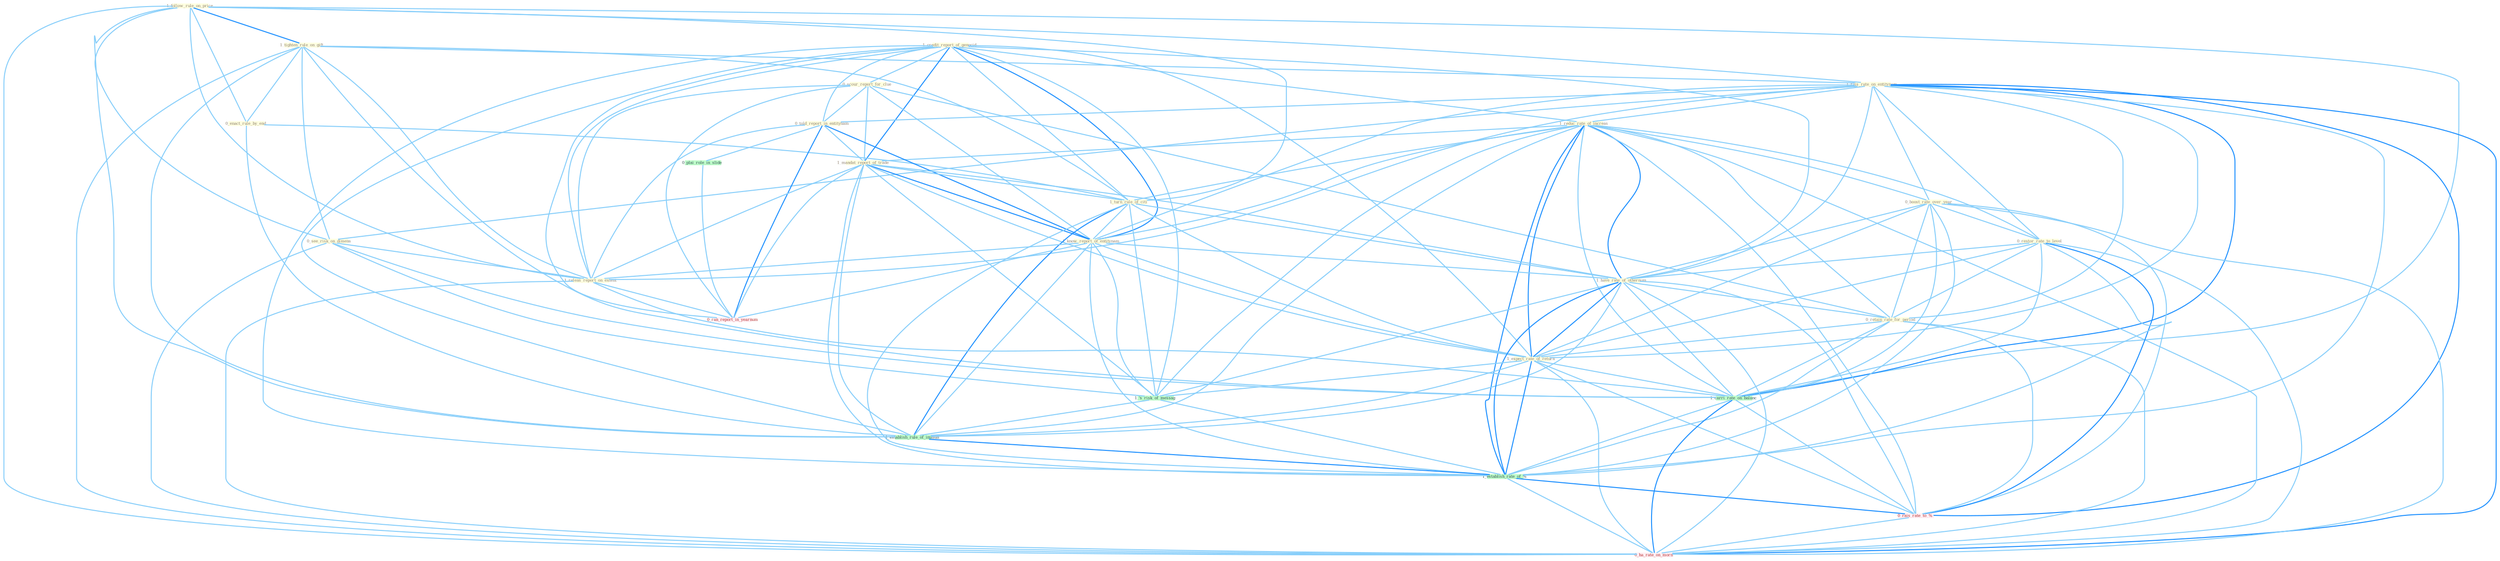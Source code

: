 Graph G{ 
    node
    [shape=polygon,style=filled,width=.5,height=.06,color="#BDFCC9",fixedsize=true,fontsize=4,
    fontcolor="#2f4f4f"];
    {node
    [color="#ffffe0", fontcolor="#8b7d6b"] "1_follow_rule_on_price " "1_tighten_rule_on_gift " "1_credit_report_of_genocid " "1_rais_rate_on_entitynam " "0_enact_rule_by_end " "0_scour_report_for_clue " "0_see_risk_on_dimens " "1_reduc_rate_of_increas " "0_told_report_in_entitynam " "1_mandat_report_of_trade " "1_turn_rule_of_citi " "0_boost_rate_over_year " "0_restor_rate_to_level " "1_know_report_of_entitynam " "1_have_rate_of_othernum " "0_retain_rate_for_period " "1_releas_report_on_extent " "1_expect_rate_of_return "}
{node [color="#fff0f5", fontcolor="#b22222"] "0_ran_report_in_yearnum " "0_rais_rate_to_% " "0_ha_rate_on_morn "}
edge [color="#B0E2FF"];

	"1_follow_rule_on_price " -- "1_tighten_rule_on_gift " [w="2", color="#1e90ff" , len=0.8];
	"1_follow_rule_on_price " -- "1_rais_rate_on_entitynam " [w="1", color="#87cefa" ];
	"1_follow_rule_on_price " -- "0_enact_rule_by_end " [w="1", color="#87cefa" ];
	"1_follow_rule_on_price " -- "0_see_risk_on_dimens " [w="1", color="#87cefa" ];
	"1_follow_rule_on_price " -- "1_turn_rule_of_citi " [w="1", color="#87cefa" ];
	"1_follow_rule_on_price " -- "1_releas_report_on_extent " [w="1", color="#87cefa" ];
	"1_follow_rule_on_price " -- "1_carri_rate_on_balanc " [w="1", color="#87cefa" ];
	"1_follow_rule_on_price " -- "1_establish_rule_of_immun " [w="1", color="#87cefa" ];
	"1_follow_rule_on_price " -- "0_ha_rate_on_morn " [w="1", color="#87cefa" ];
	"1_tighten_rule_on_gift " -- "1_rais_rate_on_entitynam " [w="1", color="#87cefa" ];
	"1_tighten_rule_on_gift " -- "0_enact_rule_by_end " [w="1", color="#87cefa" ];
	"1_tighten_rule_on_gift " -- "0_see_risk_on_dimens " [w="1", color="#87cefa" ];
	"1_tighten_rule_on_gift " -- "1_turn_rule_of_citi " [w="1", color="#87cefa" ];
	"1_tighten_rule_on_gift " -- "1_releas_report_on_extent " [w="1", color="#87cefa" ];
	"1_tighten_rule_on_gift " -- "1_carri_rate_on_balanc " [w="1", color="#87cefa" ];
	"1_tighten_rule_on_gift " -- "1_establish_rule_of_immun " [w="1", color="#87cefa" ];
	"1_tighten_rule_on_gift " -- "0_ha_rate_on_morn " [w="1", color="#87cefa" ];
	"1_credit_report_of_genocid " -- "0_scour_report_for_clue " [w="1", color="#87cefa" ];
	"1_credit_report_of_genocid " -- "1_reduc_rate_of_increas " [w="1", color="#87cefa" ];
	"1_credit_report_of_genocid " -- "0_told_report_in_entitynam " [w="1", color="#87cefa" ];
	"1_credit_report_of_genocid " -- "1_mandat_report_of_trade " [w="2", color="#1e90ff" , len=0.8];
	"1_credit_report_of_genocid " -- "1_turn_rule_of_citi " [w="1", color="#87cefa" ];
	"1_credit_report_of_genocid " -- "1_know_report_of_entitynam " [w="2", color="#1e90ff" , len=0.8];
	"1_credit_report_of_genocid " -- "1_have_rate_of_othernum " [w="1", color="#87cefa" ];
	"1_credit_report_of_genocid " -- "1_releas_report_on_extent " [w="1", color="#87cefa" ];
	"1_credit_report_of_genocid " -- "1_expect_rate_of_return " [w="1", color="#87cefa" ];
	"1_credit_report_of_genocid " -- "1_'s_risk_of_messag " [w="1", color="#87cefa" ];
	"1_credit_report_of_genocid " -- "0_ran_report_in_yearnum " [w="1", color="#87cefa" ];
	"1_credit_report_of_genocid " -- "1_establish_rule_of_immun " [w="1", color="#87cefa" ];
	"1_credit_report_of_genocid " -- "1_establish_rate_of_% " [w="1", color="#87cefa" ];
	"1_rais_rate_on_entitynam " -- "0_see_risk_on_dimens " [w="1", color="#87cefa" ];
	"1_rais_rate_on_entitynam " -- "1_reduc_rate_of_increas " [w="1", color="#87cefa" ];
	"1_rais_rate_on_entitynam " -- "0_told_report_in_entitynam " [w="1", color="#87cefa" ];
	"1_rais_rate_on_entitynam " -- "0_boost_rate_over_year " [w="1", color="#87cefa" ];
	"1_rais_rate_on_entitynam " -- "0_restor_rate_to_level " [w="1", color="#87cefa" ];
	"1_rais_rate_on_entitynam " -- "1_know_report_of_entitynam " [w="1", color="#87cefa" ];
	"1_rais_rate_on_entitynam " -- "1_have_rate_of_othernum " [w="1", color="#87cefa" ];
	"1_rais_rate_on_entitynam " -- "0_retain_rate_for_period " [w="1", color="#87cefa" ];
	"1_rais_rate_on_entitynam " -- "1_releas_report_on_extent " [w="1", color="#87cefa" ];
	"1_rais_rate_on_entitynam " -- "1_expect_rate_of_return " [w="1", color="#87cefa" ];
	"1_rais_rate_on_entitynam " -- "1_carri_rate_on_balanc " [w="2", color="#1e90ff" , len=0.8];
	"1_rais_rate_on_entitynam " -- "1_establish_rate_of_% " [w="1", color="#87cefa" ];
	"1_rais_rate_on_entitynam " -- "0_rais_rate_to_% " [w="2", color="#1e90ff" , len=0.8];
	"1_rais_rate_on_entitynam " -- "0_ha_rate_on_morn " [w="2", color="#1e90ff" , len=0.8];
	"0_enact_rule_by_end " -- "1_turn_rule_of_citi " [w="1", color="#87cefa" ];
	"0_enact_rule_by_end " -- "1_establish_rule_of_immun " [w="1", color="#87cefa" ];
	"0_scour_report_for_clue " -- "0_told_report_in_entitynam " [w="1", color="#87cefa" ];
	"0_scour_report_for_clue " -- "1_mandat_report_of_trade " [w="1", color="#87cefa" ];
	"0_scour_report_for_clue " -- "1_know_report_of_entitynam " [w="1", color="#87cefa" ];
	"0_scour_report_for_clue " -- "0_retain_rate_for_period " [w="1", color="#87cefa" ];
	"0_scour_report_for_clue " -- "1_releas_report_on_extent " [w="1", color="#87cefa" ];
	"0_scour_report_for_clue " -- "0_ran_report_in_yearnum " [w="1", color="#87cefa" ];
	"0_see_risk_on_dimens " -- "1_releas_report_on_extent " [w="1", color="#87cefa" ];
	"0_see_risk_on_dimens " -- "1_carri_rate_on_balanc " [w="1", color="#87cefa" ];
	"0_see_risk_on_dimens " -- "1_'s_risk_of_messag " [w="1", color="#87cefa" ];
	"0_see_risk_on_dimens " -- "0_ha_rate_on_morn " [w="1", color="#87cefa" ];
	"1_reduc_rate_of_increas " -- "1_mandat_report_of_trade " [w="1", color="#87cefa" ];
	"1_reduc_rate_of_increas " -- "1_turn_rule_of_citi " [w="1", color="#87cefa" ];
	"1_reduc_rate_of_increas " -- "0_boost_rate_over_year " [w="1", color="#87cefa" ];
	"1_reduc_rate_of_increas " -- "0_restor_rate_to_level " [w="1", color="#87cefa" ];
	"1_reduc_rate_of_increas " -- "1_know_report_of_entitynam " [w="1", color="#87cefa" ];
	"1_reduc_rate_of_increas " -- "1_have_rate_of_othernum " [w="2", color="#1e90ff" , len=0.8];
	"1_reduc_rate_of_increas " -- "0_retain_rate_for_period " [w="1", color="#87cefa" ];
	"1_reduc_rate_of_increas " -- "1_expect_rate_of_return " [w="2", color="#1e90ff" , len=0.8];
	"1_reduc_rate_of_increas " -- "1_carri_rate_on_balanc " [w="1", color="#87cefa" ];
	"1_reduc_rate_of_increas " -- "1_'s_risk_of_messag " [w="1", color="#87cefa" ];
	"1_reduc_rate_of_increas " -- "1_establish_rule_of_immun " [w="1", color="#87cefa" ];
	"1_reduc_rate_of_increas " -- "1_establish_rate_of_% " [w="2", color="#1e90ff" , len=0.8];
	"1_reduc_rate_of_increas " -- "0_rais_rate_to_% " [w="1", color="#87cefa" ];
	"1_reduc_rate_of_increas " -- "0_ha_rate_on_morn " [w="1", color="#87cefa" ];
	"0_told_report_in_entitynam " -- "1_mandat_report_of_trade " [w="1", color="#87cefa" ];
	"0_told_report_in_entitynam " -- "1_know_report_of_entitynam " [w="2", color="#1e90ff" , len=0.8];
	"0_told_report_in_entitynam " -- "1_releas_report_on_extent " [w="1", color="#87cefa" ];
	"0_told_report_in_entitynam " -- "0_plai_role_in_slide " [w="1", color="#87cefa" ];
	"0_told_report_in_entitynam " -- "0_ran_report_in_yearnum " [w="2", color="#1e90ff" , len=0.8];
	"1_mandat_report_of_trade " -- "1_turn_rule_of_citi " [w="1", color="#87cefa" ];
	"1_mandat_report_of_trade " -- "1_know_report_of_entitynam " [w="2", color="#1e90ff" , len=0.8];
	"1_mandat_report_of_trade " -- "1_have_rate_of_othernum " [w="1", color="#87cefa" ];
	"1_mandat_report_of_trade " -- "1_releas_report_on_extent " [w="1", color="#87cefa" ];
	"1_mandat_report_of_trade " -- "1_expect_rate_of_return " [w="1", color="#87cefa" ];
	"1_mandat_report_of_trade " -- "1_'s_risk_of_messag " [w="1", color="#87cefa" ];
	"1_mandat_report_of_trade " -- "0_ran_report_in_yearnum " [w="1", color="#87cefa" ];
	"1_mandat_report_of_trade " -- "1_establish_rule_of_immun " [w="1", color="#87cefa" ];
	"1_mandat_report_of_trade " -- "1_establish_rate_of_% " [w="1", color="#87cefa" ];
	"1_turn_rule_of_citi " -- "1_know_report_of_entitynam " [w="1", color="#87cefa" ];
	"1_turn_rule_of_citi " -- "1_have_rate_of_othernum " [w="1", color="#87cefa" ];
	"1_turn_rule_of_citi " -- "1_expect_rate_of_return " [w="1", color="#87cefa" ];
	"1_turn_rule_of_citi " -- "1_'s_risk_of_messag " [w="1", color="#87cefa" ];
	"1_turn_rule_of_citi " -- "1_establish_rule_of_immun " [w="2", color="#1e90ff" , len=0.8];
	"1_turn_rule_of_citi " -- "1_establish_rate_of_% " [w="1", color="#87cefa" ];
	"0_boost_rate_over_year " -- "0_restor_rate_to_level " [w="1", color="#87cefa" ];
	"0_boost_rate_over_year " -- "1_have_rate_of_othernum " [w="1", color="#87cefa" ];
	"0_boost_rate_over_year " -- "0_retain_rate_for_period " [w="1", color="#87cefa" ];
	"0_boost_rate_over_year " -- "1_expect_rate_of_return " [w="1", color="#87cefa" ];
	"0_boost_rate_over_year " -- "1_carri_rate_on_balanc " [w="1", color="#87cefa" ];
	"0_boost_rate_over_year " -- "1_establish_rate_of_% " [w="1", color="#87cefa" ];
	"0_boost_rate_over_year " -- "0_rais_rate_to_% " [w="1", color="#87cefa" ];
	"0_boost_rate_over_year " -- "0_ha_rate_on_morn " [w="1", color="#87cefa" ];
	"0_restor_rate_to_level " -- "1_have_rate_of_othernum " [w="1", color="#87cefa" ];
	"0_restor_rate_to_level " -- "0_retain_rate_for_period " [w="1", color="#87cefa" ];
	"0_restor_rate_to_level " -- "1_expect_rate_of_return " [w="1", color="#87cefa" ];
	"0_restor_rate_to_level " -- "1_carri_rate_on_balanc " [w="1", color="#87cefa" ];
	"0_restor_rate_to_level " -- "1_establish_rate_of_% " [w="1", color="#87cefa" ];
	"0_restor_rate_to_level " -- "0_rais_rate_to_% " [w="2", color="#1e90ff" , len=0.8];
	"0_restor_rate_to_level " -- "0_ha_rate_on_morn " [w="1", color="#87cefa" ];
	"1_know_report_of_entitynam " -- "1_have_rate_of_othernum " [w="1", color="#87cefa" ];
	"1_know_report_of_entitynam " -- "1_releas_report_on_extent " [w="1", color="#87cefa" ];
	"1_know_report_of_entitynam " -- "1_expect_rate_of_return " [w="1", color="#87cefa" ];
	"1_know_report_of_entitynam " -- "1_'s_risk_of_messag " [w="1", color="#87cefa" ];
	"1_know_report_of_entitynam " -- "0_ran_report_in_yearnum " [w="1", color="#87cefa" ];
	"1_know_report_of_entitynam " -- "1_establish_rule_of_immun " [w="1", color="#87cefa" ];
	"1_know_report_of_entitynam " -- "1_establish_rate_of_% " [w="1", color="#87cefa" ];
	"1_have_rate_of_othernum " -- "0_retain_rate_for_period " [w="1", color="#87cefa" ];
	"1_have_rate_of_othernum " -- "1_expect_rate_of_return " [w="2", color="#1e90ff" , len=0.8];
	"1_have_rate_of_othernum " -- "1_carri_rate_on_balanc " [w="1", color="#87cefa" ];
	"1_have_rate_of_othernum " -- "1_'s_risk_of_messag " [w="1", color="#87cefa" ];
	"1_have_rate_of_othernum " -- "1_establish_rule_of_immun " [w="1", color="#87cefa" ];
	"1_have_rate_of_othernum " -- "1_establish_rate_of_% " [w="2", color="#1e90ff" , len=0.8];
	"1_have_rate_of_othernum " -- "0_rais_rate_to_% " [w="1", color="#87cefa" ];
	"1_have_rate_of_othernum " -- "0_ha_rate_on_morn " [w="1", color="#87cefa" ];
	"0_retain_rate_for_period " -- "1_expect_rate_of_return " [w="1", color="#87cefa" ];
	"0_retain_rate_for_period " -- "1_carri_rate_on_balanc " [w="1", color="#87cefa" ];
	"0_retain_rate_for_period " -- "1_establish_rate_of_% " [w="1", color="#87cefa" ];
	"0_retain_rate_for_period " -- "0_rais_rate_to_% " [w="1", color="#87cefa" ];
	"0_retain_rate_for_period " -- "0_ha_rate_on_morn " [w="1", color="#87cefa" ];
	"1_releas_report_on_extent " -- "1_carri_rate_on_balanc " [w="1", color="#87cefa" ];
	"1_releas_report_on_extent " -- "0_ran_report_in_yearnum " [w="1", color="#87cefa" ];
	"1_releas_report_on_extent " -- "0_ha_rate_on_morn " [w="1", color="#87cefa" ];
	"1_expect_rate_of_return " -- "1_carri_rate_on_balanc " [w="1", color="#87cefa" ];
	"1_expect_rate_of_return " -- "1_'s_risk_of_messag " [w="1", color="#87cefa" ];
	"1_expect_rate_of_return " -- "1_establish_rule_of_immun " [w="1", color="#87cefa" ];
	"1_expect_rate_of_return " -- "1_establish_rate_of_% " [w="2", color="#1e90ff" , len=0.8];
	"1_expect_rate_of_return " -- "0_rais_rate_to_% " [w="1", color="#87cefa" ];
	"1_expect_rate_of_return " -- "0_ha_rate_on_morn " [w="1", color="#87cefa" ];
	"0_plai_role_in_slide " -- "0_ran_report_in_yearnum " [w="1", color="#87cefa" ];
	"1_carri_rate_on_balanc " -- "1_establish_rate_of_% " [w="1", color="#87cefa" ];
	"1_carri_rate_on_balanc " -- "0_rais_rate_to_% " [w="1", color="#87cefa" ];
	"1_carri_rate_on_balanc " -- "0_ha_rate_on_morn " [w="2", color="#1e90ff" , len=0.8];
	"1_'s_risk_of_messag " -- "1_establish_rule_of_immun " [w="1", color="#87cefa" ];
	"1_'s_risk_of_messag " -- "1_establish_rate_of_% " [w="1", color="#87cefa" ];
	"1_establish_rule_of_immun " -- "1_establish_rate_of_% " [w="2", color="#1e90ff" , len=0.8];
	"1_establish_rate_of_% " -- "0_rais_rate_to_% " [w="2", color="#1e90ff" , len=0.8];
	"1_establish_rate_of_% " -- "0_ha_rate_on_morn " [w="1", color="#87cefa" ];
	"0_rais_rate_to_% " -- "0_ha_rate_on_morn " [w="1", color="#87cefa" ];
}